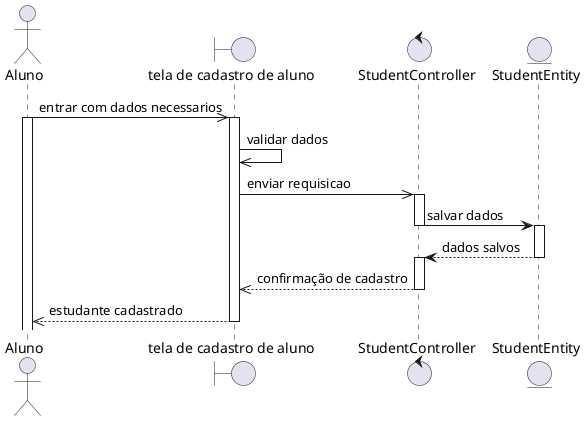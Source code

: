 @startuml
Actor Aluno
boundary "tela de cadastro de aluno" as cadastro
control StudentController
entity StudentEntity
Aluno ->> cadastro: entrar com dados necessarios
activate Aluno
activate cadastro
cadastro ->> cadastro: validar dados
cadastro ->> StudentController: enviar requisicao
activate StudentController
StudentController -> StudentEntity: salvar dados
deactivate StudentController
activate StudentEntity
StudentEntity --> StudentController: dados salvos
deactivate StudentEntity
activate StudentController
StudentController -->> cadastro: confirmação de cadastro
deactivate StudentController
cadastro -->> Aluno: estudante cadastrado
deactivate cadastro
@enduml